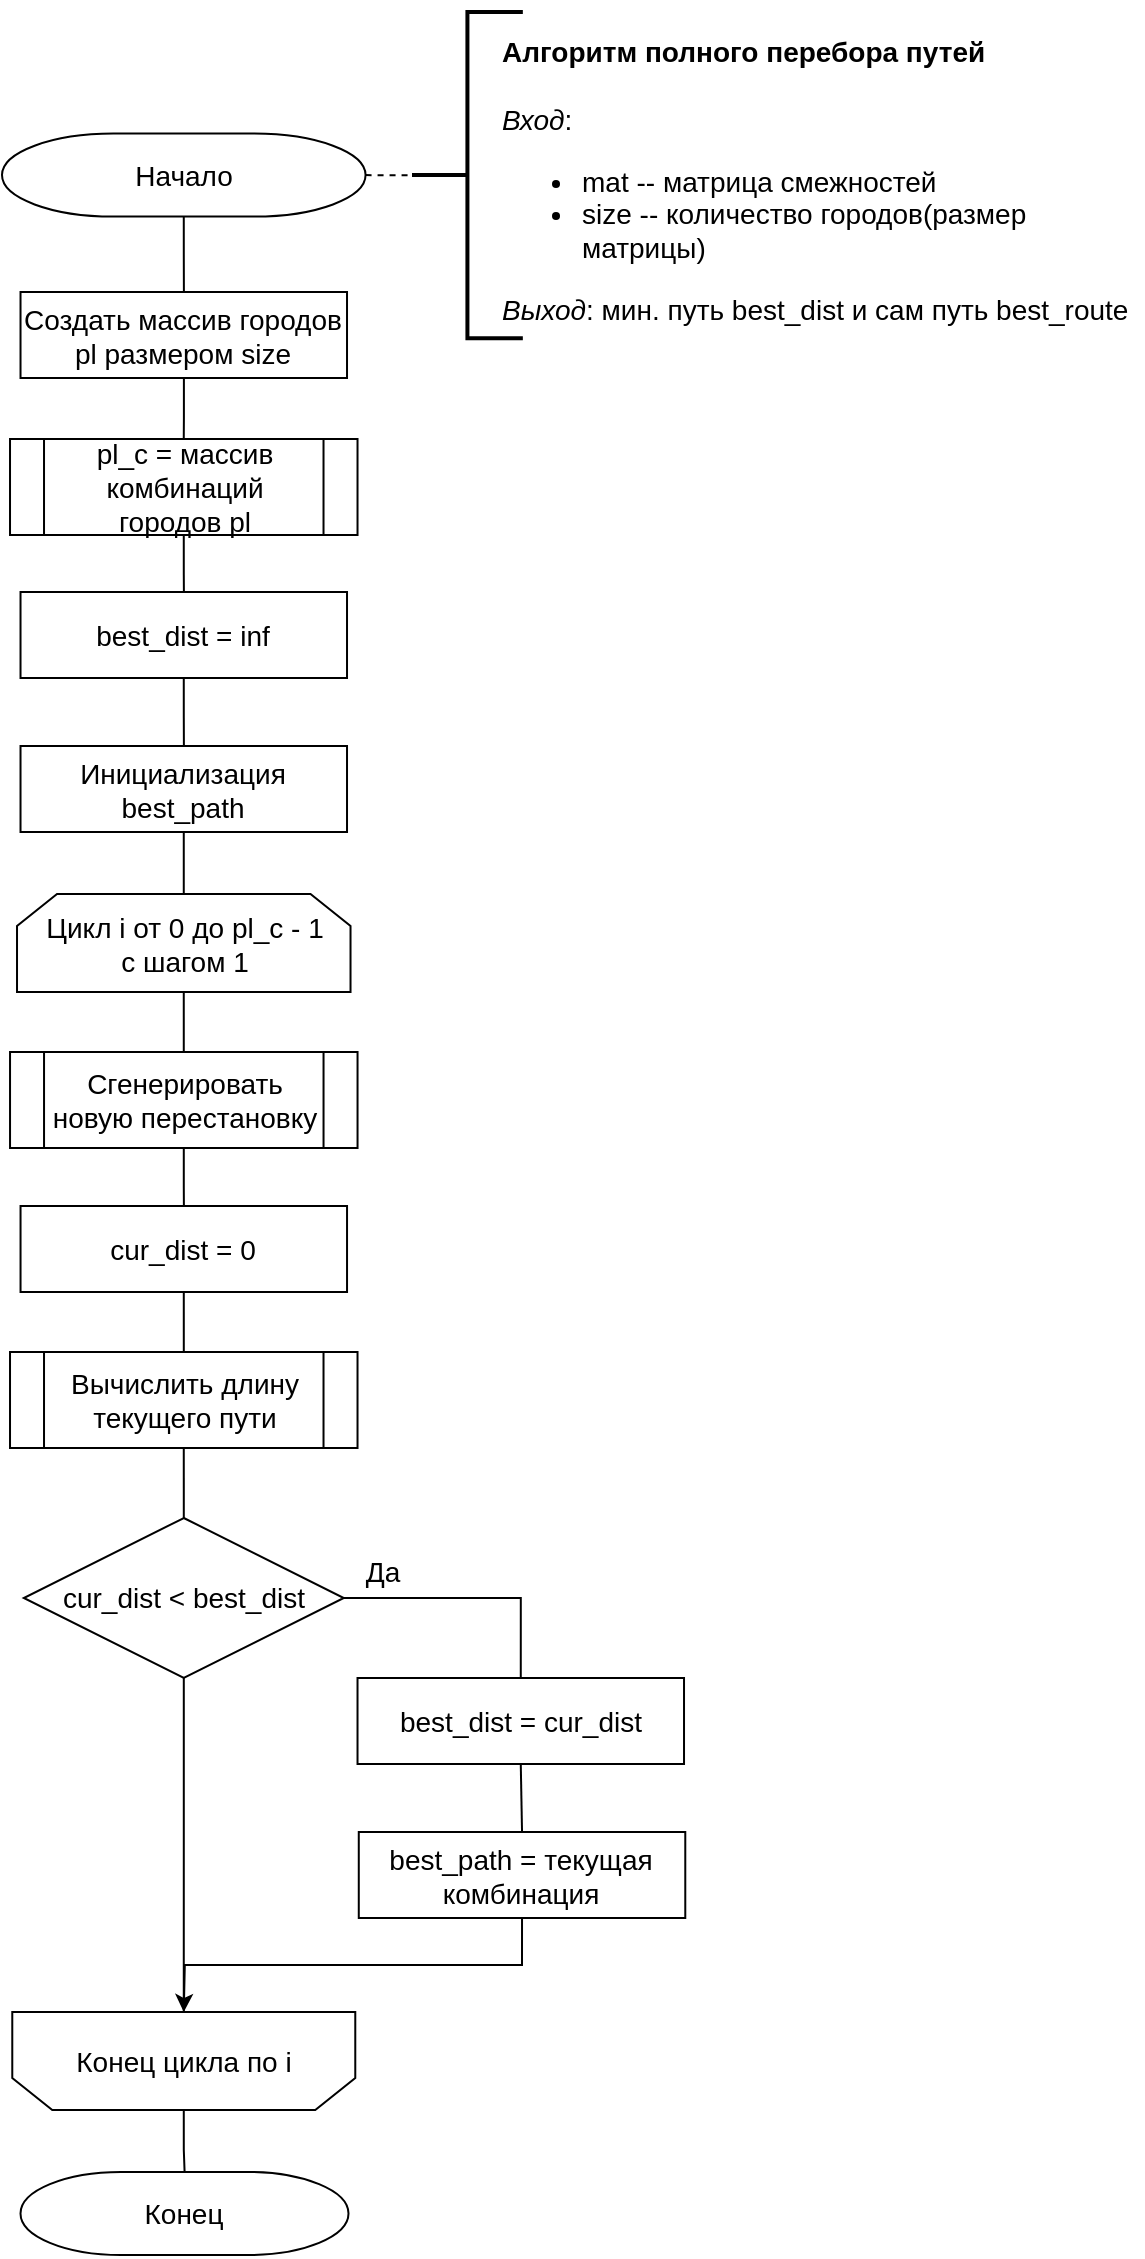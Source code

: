 <mxfile version="22.1.2" type="device" pages="4">
  <diagram id="CKlO2iW_a6QK7AqwcuZi" name="brute_force">
    <mxGraphModel dx="402" dy="717" grid="0" gridSize="10" guides="1" tooltips="1" connect="1" arrows="1" fold="1" page="1" pageScale="1" pageWidth="827" pageHeight="1169" math="0" shadow="0">
      <root>
        <mxCell id="0" />
        <mxCell id="1" parent="0" />
        <mxCell id="D9zblwK7n1quzNII7mm2-3" value="&lt;br style=&quot;font-size: 14px;&quot;&gt;&lt;b style=&quot;font-size: 14px;&quot;&gt;Алгоритм полного перебора путей&lt;br style=&quot;font-size: 14px;&quot;&gt;&amp;nbsp;&lt;/b&gt;&lt;br style=&quot;font-size: 14px;&quot;&gt;&lt;i style=&quot;font-size: 14px;&quot;&gt;Вход&lt;/i&gt;:&amp;nbsp;&lt;br&gt;&lt;ul&gt;&lt;li&gt;mat -- матрица смежностей&lt;/li&gt;&lt;li&gt;size -- количество городов(размер матрицы)&lt;/li&gt;&lt;/ul&gt;&lt;div&gt;&lt;i&gt;Выход&lt;/i&gt;: мин. путь best_dist и сам путь best_route&lt;/div&gt;" style="text;html=1;strokeColor=none;fillColor=none;align=left;verticalAlign=middle;whiteSpace=wrap;rounded=0;fontSize=14;" parent="1" vertex="1">
          <mxGeometry x="437.5" y="84.81" width="322.5" height="30" as="geometry" />
        </mxCell>
        <mxCell id="vsTFu7vHrP3hR49OtmXi-11" style="edgeStyle=orthogonalEdgeStyle;shape=connector;rounded=0;orthogonalLoop=1;jettySize=auto;html=1;entryX=0.5;entryY=0;entryDx=0;entryDy=0;labelBackgroundColor=default;strokeColor=default;align=center;verticalAlign=middle;fontFamily=Helvetica;fontSize=11;fontColor=default;endArrow=none;endFill=0;" edge="1" parent="1" source="D9zblwK7n1quzNII7mm2-16" target="vsTFu7vHrP3hR49OtmXi-1">
          <mxGeometry relative="1" as="geometry" />
        </mxCell>
        <mxCell id="D9zblwK7n1quzNII7mm2-16" value="Создать массив городов pl размером size" style="rounded=0;whiteSpace=wrap;html=1;absoluteArcSize=1;arcSize=14;strokeWidth=1;fontSize=14;" parent="1" vertex="1">
          <mxGeometry x="199.26" y="164" width="163.25" height="43" as="geometry" />
        </mxCell>
        <mxCell id="vsTFu7vHrP3hR49OtmXi-13" style="edgeStyle=orthogonalEdgeStyle;shape=connector;rounded=0;orthogonalLoop=1;jettySize=auto;html=1;exitX=0.5;exitY=1;exitDx=0;exitDy=0;labelBackgroundColor=default;strokeColor=default;align=center;verticalAlign=middle;fontFamily=Helvetica;fontSize=11;fontColor=default;endArrow=none;endFill=0;" edge="1" parent="1" source="D9zblwK7n1quzNII7mm2-17" target="vsTFu7vHrP3hR49OtmXi-2">
          <mxGeometry relative="1" as="geometry" />
        </mxCell>
        <mxCell id="D9zblwK7n1quzNII7mm2-17" value="best_dist = inf" style="rounded=0;whiteSpace=wrap;html=1;absoluteArcSize=1;arcSize=14;strokeWidth=1;fontSize=14;" parent="1" vertex="1">
          <mxGeometry x="199.26" y="314" width="163.25" height="43" as="geometry" />
        </mxCell>
        <mxCell id="D9zblwK7n1quzNII7mm2-2" value="" style="strokeWidth=2;html=1;shape=mxgraph.flowchart.annotation_2;align=left;labelPosition=right;pointerEvents=1;hachureGap=4;fontFamily=Architects Daughter;fontSource=https%3A%2F%2Ffonts.googleapis.com%2Fcss%3Ffamily%3DArchitects%2BDaughter;fontSize=14;" parent="1" vertex="1">
          <mxGeometry x="395" y="24" width="55.42" height="163.12" as="geometry" />
        </mxCell>
        <mxCell id="D9zblwK7n1quzNII7mm2-4" value="&lt;font style=&quot;font-size: 14px;&quot;&gt;Начало&lt;/font&gt;" style="strokeWidth=1;html=1;shape=mxgraph.flowchart.terminator;whiteSpace=wrap;fontSize=14;" parent="1" vertex="1">
          <mxGeometry x="190" y="84.81" width="181.783" height="41.5" as="geometry" />
        </mxCell>
        <mxCell id="D9zblwK7n1quzNII7mm2-15" style="edgeStyle=orthogonalEdgeStyle;rounded=0;orthogonalLoop=1;jettySize=auto;html=1;exitX=1;exitY=0.5;exitDx=0;exitDy=0;exitPerimeter=0;entryX=0.167;entryY=0.486;entryDx=0;entryDy=0;entryPerimeter=0;endArrow=none;endFill=0;dashed=1;" parent="1" source="D9zblwK7n1quzNII7mm2-4" target="D9zblwK7n1quzNII7mm2-2" edge="1">
          <mxGeometry relative="1" as="geometry" />
        </mxCell>
        <mxCell id="3IFtm3JWQHZ38GCQt0qW-45" style="edgeStyle=orthogonalEdgeStyle;shape=connector;rounded=0;orthogonalLoop=1;jettySize=auto;html=1;exitX=0.5;exitY=1;exitDx=0;exitDy=0;exitPerimeter=0;labelBackgroundColor=default;strokeColor=default;align=center;verticalAlign=middle;fontFamily=Helvetica;fontSize=11;fontColor=default;endArrow=none;endFill=0;" parent="1" source="D9zblwK7n1quzNII7mm2-4" target="D9zblwK7n1quzNII7mm2-16" edge="1">
          <mxGeometry relative="1" as="geometry" />
        </mxCell>
        <mxCell id="vsTFu7vHrP3hR49OtmXi-19" style="edgeStyle=orthogonalEdgeStyle;shape=connector;rounded=0;orthogonalLoop=1;jettySize=auto;html=1;exitX=0.5;exitY=1;exitDx=0;exitDy=0;entryX=0.5;entryY=0;entryDx=0;entryDy=0;labelBackgroundColor=default;strokeColor=default;align=center;verticalAlign=middle;fontFamily=Helvetica;fontSize=11;fontColor=default;endArrow=none;endFill=0;" edge="1" parent="1" source="3IFtm3JWQHZ38GCQt0qW-23" target="vsTFu7vHrP3hR49OtmXi-9">
          <mxGeometry relative="1" as="geometry" />
        </mxCell>
        <mxCell id="3IFtm3JWQHZ38GCQt0qW-23" value="best_dist = cur_dist" style="rounded=0;whiteSpace=wrap;html=1;absoluteArcSize=1;arcSize=14;strokeWidth=1;fontSize=14;" parent="1" vertex="1">
          <mxGeometry x="367.76" y="857" width="163.25" height="43" as="geometry" />
        </mxCell>
        <mxCell id="vsTFu7vHrP3hR49OtmXi-12" style="edgeStyle=orthogonalEdgeStyle;shape=connector;rounded=0;orthogonalLoop=1;jettySize=auto;html=1;exitX=0.5;exitY=1;exitDx=0;exitDy=0;labelBackgroundColor=default;strokeColor=default;align=center;verticalAlign=middle;fontFamily=Helvetica;fontSize=11;fontColor=default;endArrow=none;endFill=0;" edge="1" parent="1" source="vsTFu7vHrP3hR49OtmXi-1" target="D9zblwK7n1quzNII7mm2-17">
          <mxGeometry relative="1" as="geometry" />
        </mxCell>
        <mxCell id="vsTFu7vHrP3hR49OtmXi-1" value="pl_c = массив комбинаций &lt;br&gt;городов pl" style="shape=process;whiteSpace=wrap;html=1;backgroundOutline=1;fontSize=14;" vertex="1" parent="1">
          <mxGeometry x="194.01" y="237.5" width="173.75" height="48" as="geometry" />
        </mxCell>
        <mxCell id="vsTFu7vHrP3hR49OtmXi-14" style="edgeStyle=orthogonalEdgeStyle;shape=connector;rounded=0;orthogonalLoop=1;jettySize=auto;html=1;exitX=0.5;exitY=1;exitDx=0;exitDy=0;entryX=0.5;entryY=0;entryDx=0;entryDy=0;labelBackgroundColor=default;strokeColor=default;align=center;verticalAlign=middle;fontFamily=Helvetica;fontSize=11;fontColor=default;endArrow=none;endFill=0;" edge="1" parent="1" source="vsTFu7vHrP3hR49OtmXi-2" target="vsTFu7vHrP3hR49OtmXi-3">
          <mxGeometry relative="1" as="geometry" />
        </mxCell>
        <mxCell id="vsTFu7vHrP3hR49OtmXi-2" value="Инициализация best_path" style="rounded=0;whiteSpace=wrap;html=1;absoluteArcSize=1;arcSize=14;strokeWidth=1;fontSize=14;" vertex="1" parent="1">
          <mxGeometry x="199.26" y="391" width="163.25" height="43" as="geometry" />
        </mxCell>
        <mxCell id="vsTFu7vHrP3hR49OtmXi-15" style="edgeStyle=orthogonalEdgeStyle;shape=connector;rounded=0;orthogonalLoop=1;jettySize=auto;html=1;exitX=0.5;exitY=1;exitDx=0;exitDy=0;entryX=0.5;entryY=0;entryDx=0;entryDy=0;labelBackgroundColor=default;strokeColor=default;align=center;verticalAlign=middle;fontFamily=Helvetica;fontSize=11;fontColor=default;endArrow=none;endFill=0;" edge="1" parent="1" source="vsTFu7vHrP3hR49OtmXi-3" target="vsTFu7vHrP3hR49OtmXi-4">
          <mxGeometry relative="1" as="geometry" />
        </mxCell>
        <mxCell id="vsTFu7vHrP3hR49OtmXi-3" value="&lt;font style=&quot;font-size: 14px;&quot;&gt;Цикл i от 0 до pl_c - 1&lt;br&gt;c шагом 1&lt;br&gt;&lt;/font&gt;" style="shape=loopLimit;whiteSpace=wrap;html=1;" vertex="1" parent="1">
          <mxGeometry x="197.51" y="465" width="166.75" height="49" as="geometry" />
        </mxCell>
        <mxCell id="vsTFu7vHrP3hR49OtmXi-16" style="edgeStyle=orthogonalEdgeStyle;shape=connector;rounded=0;orthogonalLoop=1;jettySize=auto;html=1;exitX=0.5;exitY=1;exitDx=0;exitDy=0;labelBackgroundColor=default;strokeColor=default;align=center;verticalAlign=middle;fontFamily=Helvetica;fontSize=11;fontColor=default;endArrow=none;endFill=0;" edge="1" parent="1" source="vsTFu7vHrP3hR49OtmXi-4" target="vsTFu7vHrP3hR49OtmXi-5">
          <mxGeometry relative="1" as="geometry" />
        </mxCell>
        <mxCell id="vsTFu7vHrP3hR49OtmXi-4" value="Сгенерировать новую перестановку" style="shape=process;whiteSpace=wrap;html=1;backgroundOutline=1;fontSize=14;" vertex="1" parent="1">
          <mxGeometry x="194.02" y="544" width="173.75" height="48" as="geometry" />
        </mxCell>
        <mxCell id="vsTFu7vHrP3hR49OtmXi-17" style="edgeStyle=orthogonalEdgeStyle;shape=connector;rounded=0;orthogonalLoop=1;jettySize=auto;html=1;exitX=0.5;exitY=1;exitDx=0;exitDy=0;labelBackgroundColor=default;strokeColor=default;align=center;verticalAlign=middle;fontFamily=Helvetica;fontSize=11;fontColor=default;endArrow=none;endFill=0;" edge="1" parent="1" source="vsTFu7vHrP3hR49OtmXi-5" target="vsTFu7vHrP3hR49OtmXi-6">
          <mxGeometry relative="1" as="geometry" />
        </mxCell>
        <mxCell id="vsTFu7vHrP3hR49OtmXi-5" value="cur_dist = 0" style="rounded=0;whiteSpace=wrap;html=1;absoluteArcSize=1;arcSize=14;strokeWidth=1;fontSize=14;" vertex="1" parent="1">
          <mxGeometry x="199.27" y="621" width="163.25" height="43" as="geometry" />
        </mxCell>
        <mxCell id="vsTFu7vHrP3hR49OtmXi-18" style="edgeStyle=orthogonalEdgeStyle;shape=connector;rounded=0;orthogonalLoop=1;jettySize=auto;html=1;exitX=0.5;exitY=1;exitDx=0;exitDy=0;labelBackgroundColor=default;strokeColor=default;align=center;verticalAlign=middle;fontFamily=Helvetica;fontSize=11;fontColor=default;endArrow=none;endFill=0;" edge="1" parent="1" source="vsTFu7vHrP3hR49OtmXi-6" target="vsTFu7vHrP3hR49OtmXi-7">
          <mxGeometry relative="1" as="geometry" />
        </mxCell>
        <mxCell id="vsTFu7vHrP3hR49OtmXi-6" value="Вычислить длину текущего пути" style="shape=process;whiteSpace=wrap;html=1;backgroundOutline=1;fontSize=14;" vertex="1" parent="1">
          <mxGeometry x="194.01" y="694" width="173.75" height="48" as="geometry" />
        </mxCell>
        <mxCell id="vsTFu7vHrP3hR49OtmXi-10" style="edgeStyle=orthogonalEdgeStyle;rounded=0;orthogonalLoop=1;jettySize=auto;html=1;exitX=1;exitY=0.5;exitDx=0;exitDy=0;entryX=0.5;entryY=0;entryDx=0;entryDy=0;endArrow=none;endFill=0;" edge="1" parent="1" source="vsTFu7vHrP3hR49OtmXi-7" target="3IFtm3JWQHZ38GCQt0qW-23">
          <mxGeometry relative="1" as="geometry" />
        </mxCell>
        <mxCell id="vsTFu7vHrP3hR49OtmXi-28" value="&lt;font style=&quot;font-size: 14px;&quot;&gt;Да&lt;/font&gt;" style="edgeLabel;html=1;align=center;verticalAlign=middle;resizable=0;points=[];fontSize=11;fontFamily=Helvetica;fontColor=default;" vertex="1" connectable="0" parent="vsTFu7vHrP3hR49OtmXi-10">
          <mxGeometry x="-0.409" y="2" relative="1" as="geometry">
            <mxPoint x="-19" y="-11" as="offset" />
          </mxGeometry>
        </mxCell>
        <mxCell id="5iJ0Rv5zO7yfzVIiAZLN-2" style="edgeStyle=orthogonalEdgeStyle;shape=connector;rounded=0;orthogonalLoop=1;jettySize=auto;html=1;exitX=0.5;exitY=1;exitDx=0;exitDy=0;labelBackgroundColor=default;strokeColor=default;align=center;verticalAlign=middle;fontFamily=Helvetica;fontSize=11;fontColor=default;endArrow=none;endFill=0;" edge="1" parent="1" source="vsTFu7vHrP3hR49OtmXi-7">
          <mxGeometry relative="1" as="geometry">
            <mxPoint x="280.89" y="1024" as="targetPoint" />
          </mxGeometry>
        </mxCell>
        <mxCell id="vsTFu7vHrP3hR49OtmXi-7" value="&lt;span style=&quot;font-size: 14px;&quot;&gt;cur_dist &amp;lt; best_dist&lt;/span&gt;" style="rhombus;whiteSpace=wrap;html=1;fontFamily=Helvetica;fontSize=11;fontColor=default;" vertex="1" parent="1">
          <mxGeometry x="200.9" y="777" width="160" height="80" as="geometry" />
        </mxCell>
        <mxCell id="vsTFu7vHrP3hR49OtmXi-27" style="edgeStyle=orthogonalEdgeStyle;shape=connector;rounded=0;orthogonalLoop=1;jettySize=auto;html=1;exitX=0.5;exitY=1;exitDx=0;exitDy=0;labelBackgroundColor=default;strokeColor=default;align=center;verticalAlign=middle;fontFamily=Helvetica;fontSize=11;fontColor=default;endArrow=classic;endFill=1;entryX=0.5;entryY=0;entryDx=0;entryDy=0;" edge="1" parent="1" source="vsTFu7vHrP3hR49OtmXi-9">
          <mxGeometry relative="1" as="geometry">
            <mxPoint x="280.89" y="1024" as="targetPoint" />
          </mxGeometry>
        </mxCell>
        <mxCell id="vsTFu7vHrP3hR49OtmXi-9" value="best_path = текущая комбинация" style="rounded=0;whiteSpace=wrap;html=1;absoluteArcSize=1;arcSize=14;strokeWidth=1;fontSize=14;" vertex="1" parent="1">
          <mxGeometry x="368.39" y="934" width="163.25" height="43" as="geometry" />
        </mxCell>
        <mxCell id="vsTFu7vHrP3hR49OtmXi-24" style="edgeStyle=orthogonalEdgeStyle;shape=connector;rounded=0;orthogonalLoop=1;jettySize=auto;html=1;exitX=0.5;exitY=1;exitDx=0;exitDy=0;labelBackgroundColor=default;strokeColor=default;align=center;verticalAlign=middle;fontFamily=Helvetica;fontSize=11;fontColor=default;endArrow=none;endFill=0;" edge="1" parent="1" target="vsTFu7vHrP3hR49OtmXi-22">
          <mxGeometry relative="1" as="geometry">
            <mxPoint x="171.895" y="1053.0" as="sourcePoint" />
          </mxGeometry>
        </mxCell>
        <mxCell id="vsTFu7vHrP3hR49OtmXi-25" style="edgeStyle=orthogonalEdgeStyle;shape=connector;rounded=0;orthogonalLoop=1;jettySize=auto;html=1;exitX=0.5;exitY=1;exitDx=0;exitDy=0;entryX=0.5;entryY=0;entryDx=0;entryDy=0;entryPerimeter=0;labelBackgroundColor=default;strokeColor=default;align=center;verticalAlign=middle;fontFamily=Helvetica;fontSize=11;fontColor=default;endArrow=none;endFill=0;" edge="1" parent="1" target="vsTFu7vHrP3hR49OtmXi-23">
          <mxGeometry relative="1" as="geometry">
            <mxPoint x="172.01" y="1129.0" as="sourcePoint" />
          </mxGeometry>
        </mxCell>
        <mxCell id="5iJ0Rv5zO7yfzVIiAZLN-6" style="edgeStyle=orthogonalEdgeStyle;shape=connector;rounded=0;orthogonalLoop=1;jettySize=auto;html=1;exitX=0.5;exitY=1;exitDx=0;exitDy=0;labelBackgroundColor=default;strokeColor=default;align=center;verticalAlign=middle;fontFamily=Helvetica;fontSize=11;fontColor=default;endArrow=none;endFill=0;" edge="1" parent="1" source="vsTFu7vHrP3hR49OtmXi-30" target="vsTFu7vHrP3hR49OtmXi-31">
          <mxGeometry relative="1" as="geometry" />
        </mxCell>
        <mxCell id="vsTFu7vHrP3hR49OtmXi-30" value="&lt;font style=&quot;font-size: 14px;&quot;&gt;Конец цикла по i&lt;/font&gt;" style="shape=loopLimit;whiteSpace=wrap;html=1;flipV=1;" vertex="1" parent="1">
          <mxGeometry x="195.14" y="1024" width="171.5" height="49" as="geometry" />
        </mxCell>
        <mxCell id="vsTFu7vHrP3hR49OtmXi-31" value="&lt;span style=&quot;font-size: 14px;&quot;&gt;Конец&lt;/span&gt;" style="strokeWidth=1;html=1;shape=mxgraph.flowchart.terminator;whiteSpace=wrap;" vertex="1" parent="1">
          <mxGeometry x="199.25" y="1104" width="164" height="41.5" as="geometry" />
        </mxCell>
      </root>
    </mxGraphModel>
  </diagram>
  <diagram id="djakrW2d8jcmaKl3LBtS" name="ants">
    <mxGraphModel dx="1091" dy="1946" grid="0" gridSize="10" guides="1" tooltips="1" connect="1" arrows="1" fold="1" page="1" pageScale="1" pageWidth="827" pageHeight="1169" math="0" shadow="0">
      <root>
        <mxCell id="0" />
        <mxCell id="1" parent="0" />
        <mxCell id="agfmHb_2AH5bhhrDadG4-1" value="&lt;br style=&quot;font-size: 14px;&quot;&gt;&lt;b style=&quot;font-size: 14px;&quot;&gt;Муравьиный алгоритм&amp;nbsp;&lt;/b&gt;&lt;br style=&quot;font-size: 14px;&quot;&gt;&lt;i style=&quot;font-size: 14px;&quot;&gt;Вход&lt;/i&gt;:&amp;nbsp;&lt;br&gt;&lt;ul&gt;&lt;li&gt;mtx -- матрица смежности&lt;/li&gt;&lt;li&gt;size -- кол-во городов&lt;/li&gt;&lt;li&gt;a, b, rho -- коэф&amp;nbsp;&lt;/li&gt;&lt;li&gt;days -- кол-во дней&lt;/li&gt;&lt;li&gt;elite -- кол-во элитных муравьев&lt;/li&gt;&lt;/ul&gt;&lt;div&gt;&lt;i&gt;Выход&lt;/i&gt;: мин. длина пути best_dist и сам путь best_route&lt;/div&gt;" style="text;html=1;strokeColor=none;fillColor=none;align=left;verticalAlign=middle;whiteSpace=wrap;rounded=0;fontSize=14;" parent="1" vertex="1">
          <mxGeometry x="297.5" y="88.81" width="392.5" height="30" as="geometry" />
        </mxCell>
        <mxCell id="agfmHb_2AH5bhhrDadG4-2" value="" style="strokeWidth=2;html=1;shape=mxgraph.flowchart.annotation_2;align=left;labelPosition=right;pointerEvents=1;hachureGap=4;fontFamily=Architects Daughter;fontSource=https%3A%2F%2Ffonts.googleapis.com%2Fcss%3Ffamily%3DArchitects%2BDaughter;fontSize=14;" parent="1" vertex="1">
          <mxGeometry x="255" y="8.56" width="55.42" height="202" as="geometry" />
        </mxCell>
        <mxCell id="q0UfUguai8hS-Y-N6YEs-6" style="edgeStyle=orthogonalEdgeStyle;shape=connector;rounded=0;orthogonalLoop=1;jettySize=auto;html=1;exitX=0.5;exitY=1;exitDx=0;exitDy=0;exitPerimeter=0;labelBackgroundColor=default;strokeColor=default;align=center;verticalAlign=middle;fontFamily=Helvetica;fontSize=11;fontColor=default;endArrow=none;endFill=0;" edge="1" parent="1" source="agfmHb_2AH5bhhrDadG4-3" target="tZe2riwFPhu2emeG7ERr-1">
          <mxGeometry relative="1" as="geometry" />
        </mxCell>
        <mxCell id="agfmHb_2AH5bhhrDadG4-3" value="&lt;font style=&quot;font-size: 14px;&quot;&gt;Начало&lt;/font&gt;" style="strokeWidth=1;html=1;shape=mxgraph.flowchart.terminator;whiteSpace=wrap;fontSize=14;" parent="1" vertex="1">
          <mxGeometry x="50" y="88.81" width="181.783" height="41.5" as="geometry" />
        </mxCell>
        <mxCell id="agfmHb_2AH5bhhrDadG4-4" style="edgeStyle=orthogonalEdgeStyle;shape=connector;rounded=0;orthogonalLoop=1;jettySize=auto;html=1;exitX=1;exitY=0.5;exitDx=0;exitDy=0;exitPerimeter=0;entryX=0;entryY=0.5;entryDx=0;entryDy=0;entryPerimeter=0;labelBackgroundColor=default;strokeColor=default;align=center;verticalAlign=middle;fontFamily=Helvetica;fontSize=11;fontColor=default;endArrow=none;endFill=0;dashed=1;" parent="1" source="agfmHb_2AH5bhhrDadG4-3" target="agfmHb_2AH5bhhrDadG4-2" edge="1">
          <mxGeometry relative="1" as="geometry" />
        </mxCell>
        <mxCell id="q0UfUguai8hS-Y-N6YEs-7" style="edgeStyle=orthogonalEdgeStyle;shape=connector;rounded=0;orthogonalLoop=1;jettySize=auto;html=1;exitX=0.5;exitY=1;exitDx=0;exitDy=0;labelBackgroundColor=default;strokeColor=default;align=center;verticalAlign=middle;fontFamily=Helvetica;fontSize=11;fontColor=default;endArrow=none;endFill=0;" edge="1" parent="1" source="tZe2riwFPhu2emeG7ERr-1" target="tZe2riwFPhu2emeG7ERr-2">
          <mxGeometry relative="1" as="geometry" />
        </mxCell>
        <mxCell id="tZe2riwFPhu2emeG7ERr-1" value="Вычислить q" style="shape=process;whiteSpace=wrap;html=1;backgroundOutline=1;fontSize=14;" vertex="1" parent="1">
          <mxGeometry x="54.02" y="162.56" width="173.75" height="48" as="geometry" />
        </mxCell>
        <mxCell id="q0UfUguai8hS-Y-N6YEs-8" style="edgeStyle=orthogonalEdgeStyle;shape=connector;rounded=0;orthogonalLoop=1;jettySize=auto;html=1;exitX=0.5;exitY=1;exitDx=0;exitDy=0;labelBackgroundColor=default;strokeColor=default;align=center;verticalAlign=middle;fontFamily=Helvetica;fontSize=11;fontColor=default;endArrow=none;endFill=0;" edge="1" parent="1" source="tZe2riwFPhu2emeG7ERr-2" target="tZe2riwFPhu2emeG7ERr-4">
          <mxGeometry relative="1" as="geometry" />
        </mxCell>
        <mxCell id="tZe2riwFPhu2emeG7ERr-2" value="best_dist = inf" style="rounded=0;whiteSpace=wrap;html=1;absoluteArcSize=1;arcSize=14;strokeWidth=1;fontSize=14;" vertex="1" parent="1">
          <mxGeometry x="54.64" y="240" width="172.5" height="43" as="geometry" />
        </mxCell>
        <mxCell id="q0UfUguai8hS-Y-N6YEs-9" style="edgeStyle=orthogonalEdgeStyle;shape=connector;rounded=0;orthogonalLoop=1;jettySize=auto;html=1;exitX=0.5;exitY=1;exitDx=0;exitDy=0;entryX=0.5;entryY=0;entryDx=0;entryDy=0;labelBackgroundColor=default;strokeColor=default;align=center;verticalAlign=middle;fontFamily=Helvetica;fontSize=11;fontColor=default;endArrow=none;endFill=0;" edge="1" parent="1" source="tZe2riwFPhu2emeG7ERr-4" target="tZe2riwFPhu2emeG7ERr-5">
          <mxGeometry relative="1" as="geometry" />
        </mxCell>
        <mxCell id="tZe2riwFPhu2emeG7ERr-4" value="Инициализировать best_path" style="rounded=0;whiteSpace=wrap;html=1;absoluteArcSize=1;arcSize=14;strokeWidth=1;fontSize=14;" vertex="1" parent="1">
          <mxGeometry x="54.02" y="310" width="172.5" height="43" as="geometry" />
        </mxCell>
        <mxCell id="q0UfUguai8hS-Y-N6YEs-10" style="edgeStyle=orthogonalEdgeStyle;shape=connector;rounded=0;orthogonalLoop=1;jettySize=auto;html=1;exitX=0.5;exitY=1;exitDx=0;exitDy=0;entryX=0.5;entryY=0;entryDx=0;entryDy=0;labelBackgroundColor=default;strokeColor=default;align=center;verticalAlign=middle;fontFamily=Helvetica;fontSize=11;fontColor=default;endArrow=none;endFill=0;" edge="1" parent="1" source="tZe2riwFPhu2emeG7ERr-5" target="q0UfUguai8hS-Y-N6YEs-2">
          <mxGeometry relative="1" as="geometry" />
        </mxCell>
        <mxCell id="tZe2riwFPhu2emeG7ERr-5" value="Получить матрицу ферромонов (tao)" style="shape=process;whiteSpace=wrap;html=1;backgroundOutline=1;fontSize=14;" vertex="1" parent="1">
          <mxGeometry x="54.02" y="380" width="173.75" height="48" as="geometry" />
        </mxCell>
        <mxCell id="q0UfUguai8hS-Y-N6YEs-13" style="edgeStyle=orthogonalEdgeStyle;shape=connector;rounded=0;orthogonalLoop=1;jettySize=auto;html=1;exitX=0.5;exitY=1;exitDx=0;exitDy=0;entryX=0.5;entryY=0;entryDx=0;entryDy=0;labelBackgroundColor=default;strokeColor=default;align=center;verticalAlign=middle;fontFamily=Helvetica;fontSize=11;fontColor=default;endArrow=none;endFill=0;" edge="1" parent="1" source="q0UfUguai8hS-Y-N6YEs-1" target="q0UfUguai8hS-Y-N6YEs-4">
          <mxGeometry relative="1" as="geometry" />
        </mxCell>
        <mxCell id="q0UfUguai8hS-Y-N6YEs-1" value="&lt;font style=&quot;font-size: 14px;&quot;&gt;Цикл day от 0 &lt;br&gt;до days с шагом 1&lt;br&gt;&lt;/font&gt;" style="shape=loopLimit;whiteSpace=wrap;html=1;" vertex="1" parent="1">
          <mxGeometry x="57.52" y="610" width="166.75" height="49" as="geometry" />
        </mxCell>
        <mxCell id="q0UfUguai8hS-Y-N6YEs-11" style="edgeStyle=orthogonalEdgeStyle;shape=connector;rounded=0;orthogonalLoop=1;jettySize=auto;html=1;exitX=0.5;exitY=1;exitDx=0;exitDy=0;labelBackgroundColor=default;strokeColor=default;align=center;verticalAlign=middle;fontFamily=Helvetica;fontSize=11;fontColor=default;endArrow=none;endFill=0;" edge="1" parent="1" source="q0UfUguai8hS-Y-N6YEs-2" target="q0UfUguai8hS-Y-N6YEs-3">
          <mxGeometry relative="1" as="geometry" />
        </mxCell>
        <mxCell id="q0UfUguai8hS-Y-N6YEs-2" value="Получить матрицу видимости (rev_L)" style="shape=process;whiteSpace=wrap;html=1;backgroundOutline=1;fontSize=14;" vertex="1" parent="1">
          <mxGeometry x="54.02" y="460" width="173.75" height="48" as="geometry" />
        </mxCell>
        <mxCell id="q0UfUguai8hS-Y-N6YEs-12" style="edgeStyle=orthogonalEdgeStyle;shape=connector;rounded=0;orthogonalLoop=1;jettySize=auto;html=1;entryX=0.5;entryY=0;entryDx=0;entryDy=0;labelBackgroundColor=default;strokeColor=default;align=center;verticalAlign=middle;fontFamily=Helvetica;fontSize=11;fontColor=default;endArrow=none;endFill=0;" edge="1" parent="1" source="q0UfUguai8hS-Y-N6YEs-3" target="q0UfUguai8hS-Y-N6YEs-1">
          <mxGeometry relative="1" as="geometry" />
        </mxCell>
        <mxCell id="q0UfUguai8hS-Y-N6YEs-3" value="ants = places" style="rounded=0;whiteSpace=wrap;html=1;absoluteArcSize=1;arcSize=14;strokeWidth=1;fontSize=14;" vertex="1" parent="1">
          <mxGeometry x="55.27" y="542" width="172.5" height="43" as="geometry" />
        </mxCell>
        <mxCell id="q0UfUguai8hS-Y-N6YEs-14" style="edgeStyle=orthogonalEdgeStyle;shape=connector;rounded=0;orthogonalLoop=1;jettySize=auto;html=1;exitX=0.5;exitY=1;exitDx=0;exitDy=0;entryX=0.5;entryY=0;entryDx=0;entryDy=0;labelBackgroundColor=default;strokeColor=default;align=center;verticalAlign=middle;fontFamily=Helvetica;fontSize=11;fontColor=default;endArrow=none;endFill=0;" edge="1" parent="1" source="q0UfUguai8hS-Y-N6YEs-4" target="q0UfUguai8hS-Y-N6YEs-5">
          <mxGeometry relative="1" as="geometry" />
        </mxCell>
        <mxCell id="q0UfUguai8hS-Y-N6YEs-4" value="Инициализация route" style="rounded=0;whiteSpace=wrap;html=1;absoluteArcSize=1;arcSize=14;strokeWidth=1;fontSize=14;" vertex="1" parent="1">
          <mxGeometry x="55.27" y="690" width="172.5" height="43" as="geometry" />
        </mxCell>
        <mxCell id="q0UfUguai8hS-Y-N6YEs-18" style="edgeStyle=orthogonalEdgeStyle;shape=connector;rounded=0;orthogonalLoop=1;jettySize=auto;html=1;exitX=0.5;exitY=1;exitDx=0;exitDy=0;labelBackgroundColor=default;strokeColor=default;align=center;verticalAlign=middle;fontFamily=Helvetica;fontSize=11;fontColor=default;endArrow=none;endFill=0;" edge="1" parent="1" source="q0UfUguai8hS-Y-N6YEs-5" target="q0UfUguai8hS-Y-N6YEs-15">
          <mxGeometry relative="1" as="geometry" />
        </mxCell>
        <mxCell id="q0UfUguai8hS-Y-N6YEs-5" value="Инициализировать массив посещенных городов" style="shape=process;whiteSpace=wrap;html=1;backgroundOutline=1;fontSize=14;" vertex="1" parent="1">
          <mxGeometry x="54.02" y="760" width="173.75" height="48" as="geometry" />
        </mxCell>
        <mxCell id="q0UfUguai8hS-Y-N6YEs-19" style="edgeStyle=orthogonalEdgeStyle;shape=connector;rounded=0;orthogonalLoop=1;jettySize=auto;html=1;exitX=0.5;exitY=1;exitDx=0;exitDy=0;entryX=0.5;entryY=0;entryDx=0;entryDy=0;labelBackgroundColor=default;strokeColor=default;align=center;verticalAlign=middle;fontFamily=Helvetica;fontSize=11;fontColor=default;endArrow=none;endFill=0;" edge="1" parent="1" source="q0UfUguai8hS-Y-N6YEs-15" target="q0UfUguai8hS-Y-N6YEs-16">
          <mxGeometry relative="1" as="geometry" />
        </mxCell>
        <mxCell id="q0UfUguai8hS-Y-N6YEs-15" value="&lt;font style=&quot;font-size: 14px;&quot;&gt;Цикл ant от 0 &lt;br&gt;до ants с шагом 1&lt;br&gt;&lt;/font&gt;" style="shape=loopLimit;whiteSpace=wrap;html=1;" vertex="1" parent="1">
          <mxGeometry x="57.52" y="840" width="166.75" height="49" as="geometry" />
        </mxCell>
        <mxCell id="q0UfUguai8hS-Y-N6YEs-20" style="edgeStyle=orthogonalEdgeStyle;shape=connector;rounded=0;orthogonalLoop=1;jettySize=auto;html=1;exitX=0.5;exitY=1;exitDx=0;exitDy=0;labelBackgroundColor=default;strokeColor=default;align=center;verticalAlign=middle;fontFamily=Helvetica;fontSize=11;fontColor=default;endArrow=none;endFill=0;" edge="1" parent="1" source="q0UfUguai8hS-Y-N6YEs-16" target="q0UfUguai8hS-Y-N6YEs-17">
          <mxGeometry relative="1" as="geometry" />
        </mxCell>
        <mxCell id="q0UfUguai8hS-Y-N6YEs-16" value="&lt;font style=&quot;font-size: 14px;&quot;&gt;Цикл пока массив посещ. городов не заполнен&lt;br&gt;&lt;/font&gt;" style="shape=loopLimit;whiteSpace=wrap;html=1;" vertex="1" parent="1">
          <mxGeometry x="58.15" y="920" width="166.75" height="49" as="geometry" />
        </mxCell>
        <mxCell id="cCBPi0xw7sl1BmX6frHI-2" style="edgeStyle=orthogonalEdgeStyle;shape=connector;rounded=0;orthogonalLoop=1;jettySize=auto;html=1;exitX=0.5;exitY=1;exitDx=0;exitDy=0;labelBackgroundColor=default;strokeColor=default;align=center;verticalAlign=middle;fontFamily=Helvetica;fontSize=11;fontColor=default;endArrow=none;endFill=0;" edge="1" parent="1" source="q0UfUguai8hS-Y-N6YEs-17" target="cCBPi0xw7sl1BmX6frHI-1">
          <mxGeometry relative="1" as="geometry" />
        </mxCell>
        <mxCell id="q0UfUguai8hS-Y-N6YEs-17" value="Массив вероятн. перехода из тек. города в непосещ." style="shape=process;whiteSpace=wrap;html=1;backgroundOutline=1;fontSize=14;" vertex="1" parent="1">
          <mxGeometry x="54.02" y="1000" width="173.75" height="48" as="geometry" />
        </mxCell>
        <mxCell id="cCBPi0xw7sl1BmX6frHI-1" value="&lt;font style=&quot;font-size: 14px;&quot;&gt;А&lt;/font&gt;" style="ellipse;whiteSpace=wrap;html=1;aspect=fixed;fontFamily=Helvetica;fontSize=11;fontColor=default;" vertex="1" parent="1">
          <mxGeometry x="120.27" y="1080" width="40" height="40" as="geometry" />
        </mxCell>
        <mxCell id="cCBPi0xw7sl1BmX6frHI-8" style="edgeStyle=orthogonalEdgeStyle;shape=connector;rounded=0;orthogonalLoop=1;jettySize=auto;html=1;exitX=0.5;exitY=1;exitDx=0;exitDy=0;entryX=0.5;entryY=0;entryDx=0;entryDy=0;labelBackgroundColor=default;strokeColor=default;align=center;verticalAlign=middle;fontFamily=Helvetica;fontSize=11;fontColor=default;endArrow=none;endFill=0;" edge="1" parent="1" source="cCBPi0xw7sl1BmX6frHI-3" target="cCBPi0xw7sl1BmX6frHI-4">
          <mxGeometry relative="1" as="geometry" />
        </mxCell>
        <mxCell id="cCBPi0xw7sl1BmX6frHI-3" value="&lt;font style=&quot;font-size: 14px;&quot;&gt;А&lt;/font&gt;" style="ellipse;whiteSpace=wrap;html=1;aspect=fixed;fontFamily=Helvetica;fontSize=11;fontColor=default;" vertex="1" parent="1">
          <mxGeometry x="340" y="240" width="40" height="40" as="geometry" />
        </mxCell>
        <mxCell id="cCBPi0xw7sl1BmX6frHI-9" style="edgeStyle=orthogonalEdgeStyle;shape=connector;rounded=0;orthogonalLoop=1;jettySize=auto;html=1;exitX=0.5;exitY=1;exitDx=0;exitDy=0;entryX=0.5;entryY=0;entryDx=0;entryDy=0;labelBackgroundColor=default;strokeColor=default;align=center;verticalAlign=middle;fontFamily=Helvetica;fontSize=11;fontColor=default;endArrow=none;endFill=0;" edge="1" parent="1" source="cCBPi0xw7sl1BmX6frHI-4" target="cCBPi0xw7sl1BmX6frHI-6">
          <mxGeometry relative="1" as="geometry" />
        </mxCell>
        <mxCell id="cCBPi0xw7sl1BmX6frHI-4" value="chosen_place = choose_next_place(P)" style="shape=process;whiteSpace=wrap;html=1;backgroundOutline=1;fontSize=14;" vertex="1" parent="1">
          <mxGeometry x="266.57" y="310" width="186.87" height="48" as="geometry" />
        </mxCell>
        <mxCell id="cCBPi0xw7sl1BmX6frHI-10" style="edgeStyle=orthogonalEdgeStyle;shape=connector;rounded=0;orthogonalLoop=1;jettySize=auto;html=1;exitX=0.5;exitY=1;exitDx=0;exitDy=0;entryX=0.5;entryY=0;entryDx=0;entryDy=0;labelBackgroundColor=default;strokeColor=default;align=center;verticalAlign=middle;fontFamily=Helvetica;fontSize=11;fontColor=default;endArrow=none;endFill=0;" edge="1" parent="1" source="cCBPi0xw7sl1BmX6frHI-6" target="cCBPi0xw7sl1BmX6frHI-7">
          <mxGeometry relative="1" as="geometry" />
        </mxCell>
        <mxCell id="cCBPi0xw7sl1BmX6frHI-6" value="Добавить выбранный город в массив посещ. городов" style="rounded=0;whiteSpace=wrap;html=1;absoluteArcSize=1;arcSize=14;strokeWidth=1;fontSize=14;" vertex="1" parent="1">
          <mxGeometry x="266.57" y="385" width="183.43" height="43" as="geometry" />
        </mxCell>
        <mxCell id="cCBPi0xw7sl1BmX6frHI-12" style="edgeStyle=orthogonalEdgeStyle;shape=connector;rounded=0;orthogonalLoop=1;jettySize=auto;html=1;exitX=0.5;exitY=1;exitDx=0;exitDy=0;labelBackgroundColor=default;strokeColor=default;align=center;verticalAlign=middle;fontFamily=Helvetica;fontSize=11;fontColor=default;endArrow=none;endFill=0;" edge="1" parent="1" source="cCBPi0xw7sl1BmX6frHI-7" target="cCBPi0xw7sl1BmX6frHI-11">
          <mxGeometry relative="1" as="geometry" />
        </mxCell>
        <mxCell id="cCBPi0xw7sl1BmX6frHI-7" value="&lt;font style=&quot;font-size: 14px;&quot;&gt;Конец пока&lt;/font&gt;" style="shape=loopLimit;whiteSpace=wrap;html=1;flipV=1;" vertex="1" parent="1">
          <mxGeometry x="274.25" y="459" width="171.5" height="49" as="geometry" />
        </mxCell>
        <mxCell id="cCBPi0xw7sl1BmX6frHI-14" style="edgeStyle=orthogonalEdgeStyle;shape=connector;rounded=0;orthogonalLoop=1;jettySize=auto;html=1;exitX=0.5;exitY=1;exitDx=0;exitDy=0;entryX=0.5;entryY=0;entryDx=0;entryDy=0;labelBackgroundColor=default;strokeColor=default;align=center;verticalAlign=middle;fontFamily=Helvetica;fontSize=11;fontColor=default;endArrow=none;endFill=0;" edge="1" parent="1" source="cCBPi0xw7sl1BmX6frHI-11" target="cCBPi0xw7sl1BmX6frHI-13">
          <mxGeometry relative="1" as="geometry" />
        </mxCell>
        <mxCell id="cCBPi0xw7sl1BmX6frHI-11" value="Добавить первй город из массива посещ. в маршрут" style="rounded=0;whiteSpace=wrap;html=1;absoluteArcSize=1;arcSize=14;strokeWidth=1;fontSize=14;" vertex="1" parent="1">
          <mxGeometry x="268.29" y="541" width="183.43" height="43" as="geometry" />
        </mxCell>
        <mxCell id="jWjkQ7M51kcfq70BqINf-2" style="edgeStyle=orthogonalEdgeStyle;shape=connector;rounded=0;orthogonalLoop=1;jettySize=auto;html=1;exitX=0.5;exitY=1;exitDx=0;exitDy=0;labelBackgroundColor=default;strokeColor=default;align=center;verticalAlign=middle;fontFamily=Helvetica;fontSize=11;fontColor=default;endArrow=none;endFill=0;" edge="1" parent="1" source="cCBPi0xw7sl1BmX6frHI-13" target="jWjkQ7M51kcfq70BqINf-1">
          <mxGeometry relative="1" as="geometry" />
        </mxCell>
        <mxCell id="cCBPi0xw7sl1BmX6frHI-13" value="cur_l = calc_l(mat, visited[ant])" style="shape=process;whiteSpace=wrap;html=1;backgroundOutline=1;fontSize=14;" vertex="1" parent="1">
          <mxGeometry x="266.56" y="620" width="186.87" height="48" as="geometry" />
        </mxCell>
        <mxCell id="5evVqL6Xkfok-evD1PId-3" style="edgeStyle=orthogonalEdgeStyle;shape=connector;rounded=0;orthogonalLoop=1;jettySize=auto;html=1;exitX=1;exitY=0.5;exitDx=0;exitDy=0;entryX=0.5;entryY=0;entryDx=0;entryDy=0;labelBackgroundColor=default;strokeColor=default;align=center;verticalAlign=middle;fontFamily=Helvetica;fontSize=11;fontColor=default;endArrow=none;endFill=0;" edge="1" parent="1" source="jWjkQ7M51kcfq70BqINf-1" target="5evVqL6Xkfok-evD1PId-1">
          <mxGeometry relative="1" as="geometry" />
        </mxCell>
        <mxCell id="5evVqL6Xkfok-evD1PId-4" value="&lt;font style=&quot;font-size: 14px;&quot;&gt;Да&lt;/font&gt;" style="edgeLabel;html=1;align=center;verticalAlign=middle;resizable=0;points=[];fontSize=11;fontFamily=Helvetica;fontColor=default;" vertex="1" connectable="0" parent="5evVqL6Xkfok-evD1PId-3">
          <mxGeometry x="-0.199" y="-2" relative="1" as="geometry">
            <mxPoint x="-15" y="-12" as="offset" />
          </mxGeometry>
        </mxCell>
        <mxCell id="5evVqL6Xkfok-evD1PId-8" style="edgeStyle=orthogonalEdgeStyle;shape=connector;rounded=0;orthogonalLoop=1;jettySize=auto;html=1;exitX=0.5;exitY=1;exitDx=0;exitDy=0;labelBackgroundColor=default;strokeColor=default;align=center;verticalAlign=middle;fontFamily=Helvetica;fontSize=11;fontColor=default;endArrow=classic;endFill=1;entryX=0.5;entryY=0;entryDx=0;entryDy=0;" edge="1" parent="1" source="jWjkQ7M51kcfq70BqINf-1" target="5evVqL6Xkfok-evD1PId-6">
          <mxGeometry relative="1" as="geometry">
            <mxPoint x="370" y="940" as="targetPoint" />
          </mxGeometry>
        </mxCell>
        <mxCell id="jWjkQ7M51kcfq70BqINf-1" value="&lt;span style=&quot;font-size: 14px;&quot;&gt;cur_dist &amp;lt; best_dist&lt;/span&gt;" style="rhombus;whiteSpace=wrap;html=1;fontFamily=Helvetica;fontSize=11;fontColor=default;" vertex="1" parent="1">
          <mxGeometry x="280.0" y="700" width="160" height="80" as="geometry" />
        </mxCell>
        <mxCell id="5evVqL6Xkfok-evD1PId-5" style="edgeStyle=orthogonalEdgeStyle;shape=connector;rounded=0;orthogonalLoop=1;jettySize=auto;html=1;exitX=0.5;exitY=1;exitDx=0;exitDy=0;labelBackgroundColor=default;strokeColor=default;align=center;verticalAlign=middle;fontFamily=Helvetica;fontSize=11;fontColor=default;endArrow=none;endFill=0;" edge="1" parent="1" source="5evVqL6Xkfok-evD1PId-1" target="5evVqL6Xkfok-evD1PId-2">
          <mxGeometry relative="1" as="geometry" />
        </mxCell>
        <mxCell id="5evVqL6Xkfok-evD1PId-1" value="best_dist = cur_dist" style="rounded=0;whiteSpace=wrap;html=1;absoluteArcSize=1;arcSize=14;strokeWidth=1;fontSize=14;" vertex="1" parent="1">
          <mxGeometry x="390.0" y="780" width="163.25" height="43" as="geometry" />
        </mxCell>
        <mxCell id="5evVqL6Xkfok-evD1PId-7" style="edgeStyle=orthogonalEdgeStyle;shape=connector;rounded=0;orthogonalLoop=1;jettySize=auto;html=1;exitX=0.5;exitY=1;exitDx=0;exitDy=0;labelBackgroundColor=default;strokeColor=default;align=center;verticalAlign=middle;fontFamily=Helvetica;fontSize=11;fontColor=default;endArrow=none;endFill=0;" edge="1" parent="1" source="5evVqL6Xkfok-evD1PId-2" target="5evVqL6Xkfok-evD1PId-6">
          <mxGeometry relative="1" as="geometry" />
        </mxCell>
        <mxCell id="5evVqL6Xkfok-evD1PId-2" value="best_path = текущая комбинация" style="rounded=0;whiteSpace=wrap;html=1;absoluteArcSize=1;arcSize=14;strokeWidth=1;fontSize=14;" vertex="1" parent="1">
          <mxGeometry x="390.0" y="857" width="163.25" height="43" as="geometry" />
        </mxCell>
        <mxCell id="5evVqL6Xkfok-evD1PId-10" style="edgeStyle=orthogonalEdgeStyle;shape=connector;rounded=0;orthogonalLoop=1;jettySize=auto;html=1;exitX=0.5;exitY=1;exitDx=0;exitDy=0;entryX=0.5;entryY=0;entryDx=0;entryDy=0;labelBackgroundColor=default;strokeColor=default;align=center;verticalAlign=middle;fontFamily=Helvetica;fontSize=11;fontColor=default;endArrow=none;endFill=0;" edge="1" parent="1" source="5evVqL6Xkfok-evD1PId-6" target="5evVqL6Xkfok-evD1PId-9">
          <mxGeometry relative="1" as="geometry" />
        </mxCell>
        <mxCell id="5evVqL6Xkfok-evD1PId-6" value="&lt;font style=&quot;font-size: 14px;&quot;&gt;Конец цикла по ant&lt;/font&gt;" style="shape=loopLimit;whiteSpace=wrap;html=1;flipV=1;" vertex="1" parent="1">
          <mxGeometry x="274.26" y="940" width="171.5" height="49" as="geometry" />
        </mxCell>
        <mxCell id="5evVqL6Xkfok-evD1PId-9" value="&lt;span style=&quot;font-size: 14px;&quot;&gt;Б&lt;/span&gt;" style="ellipse;whiteSpace=wrap;html=1;aspect=fixed;fontFamily=Helvetica;fontSize=11;fontColor=default;" vertex="1" parent="1">
          <mxGeometry x="340.01" y="1020" width="40" height="40" as="geometry" />
        </mxCell>
        <mxCell id="5evVqL6Xkfok-evD1PId-17" style="edgeStyle=orthogonalEdgeStyle;shape=connector;rounded=0;orthogonalLoop=1;jettySize=auto;html=1;exitX=0.5;exitY=1;exitDx=0;exitDy=0;entryX=0.5;entryY=0;entryDx=0;entryDy=0;labelBackgroundColor=default;strokeColor=default;align=center;verticalAlign=middle;fontFamily=Helvetica;fontSize=11;fontColor=default;endArrow=none;endFill=0;" edge="1" parent="1" source="5evVqL6Xkfok-evD1PId-11" target="5evVqL6Xkfok-evD1PId-12">
          <mxGeometry relative="1" as="geometry" />
        </mxCell>
        <mxCell id="5evVqL6Xkfok-evD1PId-11" value="&lt;span style=&quot;font-size: 14px;&quot;&gt;Б&lt;/span&gt;" style="ellipse;whiteSpace=wrap;html=1;aspect=fixed;fontFamily=Helvetica;fontSize=11;fontColor=default;" vertex="1" parent="1">
          <mxGeometry x="630.0" y="240" width="40" height="40" as="geometry" />
        </mxCell>
        <mxCell id="5evVqL6Xkfok-evD1PId-18" style="edgeStyle=orthogonalEdgeStyle;shape=connector;rounded=0;orthogonalLoop=1;jettySize=auto;html=1;exitX=0.5;exitY=1;exitDx=0;exitDy=0;labelBackgroundColor=default;strokeColor=default;align=center;verticalAlign=middle;fontFamily=Helvetica;fontSize=11;fontColor=default;endArrow=none;endFill=0;" edge="1" parent="1" source="5evVqL6Xkfok-evD1PId-12" target="5evVqL6Xkfok-evD1PId-13">
          <mxGeometry relative="1" as="geometry" />
        </mxCell>
        <mxCell id="5evVqL6Xkfok-evD1PId-12" value="&lt;font style=&quot;font-size: 14px;&quot;&gt;Цикл по путям элитных муравьев&lt;br&gt;&lt;/font&gt;" style="shape=loopLimit;whiteSpace=wrap;html=1;" vertex="1" parent="1">
          <mxGeometry x="566.63" y="307" width="166.75" height="49" as="geometry" />
        </mxCell>
        <mxCell id="5evVqL6Xkfok-evD1PId-19" style="edgeStyle=orthogonalEdgeStyle;shape=connector;rounded=0;orthogonalLoop=1;jettySize=auto;html=1;exitX=0.5;exitY=1;exitDx=0;exitDy=0;entryX=0.5;entryY=0;entryDx=0;entryDy=0;labelBackgroundColor=default;strokeColor=default;align=center;verticalAlign=middle;fontFamily=Helvetica;fontSize=11;fontColor=default;endArrow=none;endFill=0;" edge="1" parent="1" source="5evVqL6Xkfok-evD1PId-13" target="5evVqL6Xkfok-evD1PId-14">
          <mxGeometry relative="1" as="geometry" />
        </mxCell>
        <mxCell id="5evVqL6Xkfok-evD1PId-13" value="Обновить список феромонов для элитных муравьев" style="rounded=0;whiteSpace=wrap;html=1;absoluteArcSize=1;arcSize=14;strokeWidth=1;fontSize=14;" vertex="1" parent="1">
          <mxGeometry x="563.32" y="385" width="173.37" height="57.5" as="geometry" />
        </mxCell>
        <mxCell id="5evVqL6Xkfok-evD1PId-20" style="edgeStyle=orthogonalEdgeStyle;shape=connector;rounded=0;orthogonalLoop=1;jettySize=auto;html=1;exitX=0.5;exitY=1;exitDx=0;exitDy=0;labelBackgroundColor=default;strokeColor=default;align=center;verticalAlign=middle;fontFamily=Helvetica;fontSize=11;fontColor=default;endArrow=none;endFill=0;" edge="1" parent="1" source="5evVqL6Xkfok-evD1PId-14" target="5evVqL6Xkfok-evD1PId-15">
          <mxGeometry relative="1" as="geometry" />
        </mxCell>
        <mxCell id="5evVqL6Xkfok-evD1PId-14" value="&lt;font style=&quot;font-size: 14px;&quot;&gt;Конец цикла по путям элитных муравьев&lt;/font&gt;" style="shape=loopLimit;whiteSpace=wrap;html=1;flipV=1;" vertex="1" parent="1">
          <mxGeometry x="564.25" y="469" width="171.5" height="49" as="geometry" />
        </mxCell>
        <mxCell id="5evVqL6Xkfok-evD1PId-15" value="Обновить феромоны" style="shape=process;whiteSpace=wrap;html=1;backgroundOutline=1;fontSize=14;" vertex="1" parent="1">
          <mxGeometry x="565.82" y="550" width="168.37" height="48" as="geometry" />
        </mxCell>
        <mxCell id="5evVqL6Xkfok-evD1PId-16" value="&lt;span style=&quot;font-size: 14px;&quot;&gt;Конец&lt;/span&gt;" style="strokeWidth=1;html=1;shape=mxgraph.flowchart.terminator;whiteSpace=wrap;" vertex="1" parent="1">
          <mxGeometry x="568.0" y="626.5" width="164" height="41.5" as="geometry" />
        </mxCell>
        <mxCell id="5evVqL6Xkfok-evD1PId-21" style="edgeStyle=orthogonalEdgeStyle;shape=connector;rounded=0;orthogonalLoop=1;jettySize=auto;html=1;exitX=0.5;exitY=1;exitDx=0;exitDy=0;entryX=0.5;entryY=0;entryDx=0;entryDy=0;entryPerimeter=0;labelBackgroundColor=default;strokeColor=default;align=center;verticalAlign=middle;fontFamily=Helvetica;fontSize=11;fontColor=default;endArrow=none;endFill=0;" edge="1" parent="1" source="5evVqL6Xkfok-evD1PId-15" target="5evVqL6Xkfok-evD1PId-16">
          <mxGeometry relative="1" as="geometry" />
        </mxCell>
      </root>
    </mxGraphModel>
  </diagram>
  <diagram id="SMWh7G3MIP-DYDScQ3kP" name="cnp">
    <mxGraphModel dx="449" dy="801" grid="0" gridSize="10" guides="1" tooltips="1" connect="1" arrows="1" fold="1" page="1" pageScale="1" pageWidth="583" pageHeight="827" math="0" shadow="0">
      <root>
        <mxCell id="0" />
        <mxCell id="1" parent="0" />
        <mxCell id="1DAgbn9mBGzWo6TxdRBl-2" style="edgeStyle=orthogonalEdgeStyle;rounded=0;orthogonalLoop=1;jettySize=auto;html=1;exitX=0;exitY=0.5;exitDx=0;exitDy=0;exitPerimeter=0;endArrow=none;endFill=0;dashed=1;" parent="1" source="Ab8iuGr4P1JSmaikQh76-3" target="Ab8iuGr4P1JSmaikQh76-2" edge="1">
          <mxGeometry relative="1" as="geometry" />
        </mxCell>
        <mxCell id="Ab8iuGr4P1JSmaikQh76-3" value="" style="strokeWidth=2;html=1;shape=mxgraph.flowchart.annotation_2;align=left;labelPosition=right;pointerEvents=1;hachureGap=4;fontFamily=Architects Daughter;fontSource=https%3A%2F%2Ffonts.googleapis.com%2Fcss%3Ffamily%3DArchitects%2BDaughter;fontSize=14;" parent="1" vertex="1">
          <mxGeometry x="266.14" y="30" width="55.42" height="207.25" as="geometry" />
        </mxCell>
        <mxCell id="Ab8iuGr4P1JSmaikQh76-1" value="&lt;br style=&quot;font-size: 14px;&quot;&gt;&lt;b style=&quot;font-size: 14px;&quot;&gt;Алгоритм выбора следующего города&lt;br style=&quot;font-size: 14px;&quot;&gt;&amp;nbsp;&lt;/b&gt;&lt;br style=&quot;font-size: 14px;&quot;&gt;&lt;i style=&quot;font-size: 14px;&quot;&gt;Вход&lt;/i&gt;:&amp;nbsp;&lt;br&gt;&lt;ul&gt;&lt;li&gt;P -- массив вер. перехода&lt;/li&gt;&lt;li&gt;size -- размер массива&lt;/li&gt;&lt;/ul&gt;&lt;div&gt;&lt;i&gt;Выход&lt;/i&gt;: to - выбранный город&lt;/div&gt;" style="text;html=1;strokeColor=none;fillColor=none;align=left;verticalAlign=middle;whiteSpace=wrap;rounded=0;fontSize=14;" parent="1" vertex="1">
          <mxGeometry x="302.359" y="113.62" width="247.181" height="30" as="geometry" />
        </mxCell>
        <mxCell id="szYUsRI6RtpTdE77Kfvi-17" style="edgeStyle=orthogonalEdgeStyle;shape=connector;rounded=0;orthogonalLoop=1;jettySize=auto;html=1;exitX=0.5;exitY=1;exitDx=0;exitDy=0;exitPerimeter=0;labelBackgroundColor=default;strokeColor=default;align=center;verticalAlign=middle;fontFamily=Helvetica;fontSize=11;fontColor=default;endArrow=none;endFill=0;entryX=0.5;entryY=0;entryDx=0;entryDy=0;" edge="1" parent="1" source="Ab8iuGr4P1JSmaikQh76-2" target="Jp8_I03TSMxGF6wAiB7c-7">
          <mxGeometry relative="1" as="geometry" />
        </mxCell>
        <mxCell id="Ab8iuGr4P1JSmaikQh76-2" value="&lt;font style=&quot;font-size: 14px;&quot;&gt;Начало&lt;/font&gt;" style="strokeWidth=1;html=1;shape=mxgraph.flowchart.terminator;whiteSpace=wrap;fontSize=14;" parent="1" vertex="1">
          <mxGeometry x="58.69" y="112.87" width="181.783" height="41.5" as="geometry" />
        </mxCell>
        <mxCell id="Jp8_I03TSMxGF6wAiB7c-4" value="&lt;span style=&quot;font-size: 14px;&quot;&gt;Конец&lt;/span&gt;" style="strokeWidth=1;html=1;shape=mxgraph.flowchart.terminator;whiteSpace=wrap;" parent="1" vertex="1">
          <mxGeometry x="64.52" y="732.5" width="164" height="41.5" as="geometry" />
        </mxCell>
        <mxCell id="szYUsRI6RtpTdE77Kfvi-4" style="edgeStyle=orthogonalEdgeStyle;shape=connector;rounded=0;orthogonalLoop=1;jettySize=auto;html=1;exitX=0.5;exitY=1;exitDx=0;exitDy=0;entryX=0.5;entryY=0;entryDx=0;entryDy=0;labelBackgroundColor=default;strokeColor=default;align=center;verticalAlign=middle;fontFamily=Helvetica;fontSize=11;fontColor=default;endArrow=none;endFill=0;" edge="1" parent="1" target="zku-ErLB1AXhCOm4UiRI-1">
          <mxGeometry relative="1" as="geometry">
            <mxPoint x="153.08" y="222.5" as="sourcePoint" />
          </mxGeometry>
        </mxCell>
        <mxCell id="Jp8_I03TSMxGF6wAiB7c-7" value="posib = rand(0, 1)" style="rounded=0;whiteSpace=wrap;html=1;absoluteArcSize=1;arcSize=14;strokeWidth=1;fontSize=14;" parent="1" vertex="1">
          <mxGeometry x="65.08" y="182.5" width="169" height="40" as="geometry" />
        </mxCell>
        <mxCell id="Jp8_I03TSMxGF6wAiB7c-13" value="" style="edgeStyle=orthogonalEdgeStyle;shape=connector;rounded=0;orthogonalLoop=1;jettySize=auto;html=1;labelBackgroundColor=default;strokeColor=default;align=center;verticalAlign=middle;fontFamily=Helvetica;fontSize=11;fontColor=default;endArrow=none;endFill=0;" parent="1" edge="1">
          <mxGeometry relative="1" as="geometry">
            <mxPoint x="148.905" y="378.0" as="sourcePoint" />
          </mxGeometry>
        </mxCell>
        <mxCell id="Jp8_I03TSMxGF6wAiB7c-14" value="" style="edgeStyle=orthogonalEdgeStyle;shape=connector;rounded=0;orthogonalLoop=1;jettySize=auto;html=1;labelBackgroundColor=default;strokeColor=default;align=center;verticalAlign=middle;fontFamily=Helvetica;fontSize=11;fontColor=default;endArrow=none;endFill=0;" parent="1" edge="1">
          <mxGeometry relative="1" as="geometry">
            <mxPoint x="148.905" y="458" as="sourcePoint" />
          </mxGeometry>
        </mxCell>
        <mxCell id="szYUsRI6RtpTdE77Kfvi-5" style="edgeStyle=orthogonalEdgeStyle;shape=connector;rounded=0;orthogonalLoop=1;jettySize=auto;html=1;exitX=0.5;exitY=1;exitDx=0;exitDy=0;labelBackgroundColor=default;strokeColor=default;align=center;verticalAlign=middle;fontFamily=Helvetica;fontSize=11;fontColor=default;endArrow=none;endFill=0;" edge="1" parent="1" source="zku-ErLB1AXhCOm4UiRI-1" target="zku-ErLB1AXhCOm4UiRI-2">
          <mxGeometry relative="1" as="geometry" />
        </mxCell>
        <mxCell id="zku-ErLB1AXhCOm4UiRI-1" value="cur_posib = 0" style="rounded=0;whiteSpace=wrap;html=1;absoluteArcSize=1;arcSize=14;strokeWidth=1;fontSize=14;" vertex="1" parent="1">
          <mxGeometry x="65.08" y="245.5" width="169" height="40" as="geometry" />
        </mxCell>
        <mxCell id="szYUsRI6RtpTdE77Kfvi-6" style="edgeStyle=orthogonalEdgeStyle;shape=connector;rounded=0;orthogonalLoop=1;jettySize=auto;html=1;exitX=0.5;exitY=1;exitDx=0;exitDy=0;labelBackgroundColor=default;strokeColor=default;align=center;verticalAlign=middle;fontFamily=Helvetica;fontSize=11;fontColor=default;endArrow=none;endFill=0;" edge="1" parent="1" source="zku-ErLB1AXhCOm4UiRI-2" target="szYUsRI6RtpTdE77Kfvi-1">
          <mxGeometry relative="1" as="geometry" />
        </mxCell>
        <mxCell id="zku-ErLB1AXhCOm4UiRI-2" value="to = 0" style="rounded=0;whiteSpace=wrap;html=1;absoluteArcSize=1;arcSize=14;strokeWidth=1;fontSize=14;" vertex="1" parent="1">
          <mxGeometry x="66.08" y="314.5" width="168" height="40" as="geometry" />
        </mxCell>
        <mxCell id="szYUsRI6RtpTdE77Kfvi-7" style="edgeStyle=orthogonalEdgeStyle;shape=connector;rounded=0;orthogonalLoop=1;jettySize=auto;html=1;exitX=0.5;exitY=1;exitDx=0;exitDy=0;entryX=0.5;entryY=0;entryDx=0;entryDy=0;labelBackgroundColor=default;strokeColor=default;align=center;verticalAlign=middle;fontFamily=Helvetica;fontSize=11;fontColor=default;endArrow=none;endFill=0;" edge="1" parent="1" source="szYUsRI6RtpTdE77Kfvi-1" target="szYUsRI6RtpTdE77Kfvi-2">
          <mxGeometry relative="1" as="geometry" />
        </mxCell>
        <mxCell id="szYUsRI6RtpTdE77Kfvi-11" value="&lt;font style=&quot;font-size: 14px;&quot;&gt;Да&lt;/font&gt;" style="edgeLabel;html=1;align=center;verticalAlign=middle;resizable=0;points=[];fontSize=11;fontFamily=Helvetica;fontColor=default;" vertex="1" connectable="0" parent="szYUsRI6RtpTdE77Kfvi-7">
          <mxGeometry x="0.106" relative="1" as="geometry">
            <mxPoint x="18" y="-7" as="offset" />
          </mxGeometry>
        </mxCell>
        <mxCell id="szYUsRI6RtpTdE77Kfvi-10" style="edgeStyle=orthogonalEdgeStyle;shape=connector;rounded=0;orthogonalLoop=1;jettySize=auto;html=1;exitX=1;exitY=0.5;exitDx=0;exitDy=0;labelBackgroundColor=default;strokeColor=default;align=center;verticalAlign=middle;fontFamily=Helvetica;fontSize=11;fontColor=default;endArrow=classic;endFill=1;entryX=0.5;entryY=0;entryDx=0;entryDy=0;" edge="1" parent="1" source="szYUsRI6RtpTdE77Kfvi-1" target="szYUsRI6RtpTdE77Kfvi-12">
          <mxGeometry relative="1" as="geometry">
            <Array as="points">
              <mxPoint x="250.02" y="422.5" />
              <mxPoint x="250.02" y="632.5" />
              <mxPoint x="147.02" y="632.5" />
              <mxPoint x="147.02" y="652.5" />
            </Array>
          </mxGeometry>
        </mxCell>
        <mxCell id="szYUsRI6RtpTdE77Kfvi-1" value="&lt;span style=&quot;font-size: 14px;&quot;&gt;cur_posib &amp;lt; posib &lt;br&gt;и to &amp;lt; size&lt;br&gt;&lt;/span&gt;" style="rhombus;whiteSpace=wrap;html=1;fontFamily=Helvetica;fontSize=11;fontColor=default;" vertex="1" parent="1">
          <mxGeometry x="69.52" y="382.5" width="160" height="80" as="geometry" />
        </mxCell>
        <mxCell id="szYUsRI6RtpTdE77Kfvi-8" style="edgeStyle=orthogonalEdgeStyle;shape=connector;rounded=0;orthogonalLoop=1;jettySize=auto;html=1;exitX=0.5;exitY=1;exitDx=0;exitDy=0;labelBackgroundColor=default;strokeColor=default;align=center;verticalAlign=middle;fontFamily=Helvetica;fontSize=11;fontColor=default;endArrow=none;endFill=0;" edge="1" parent="1" source="szYUsRI6RtpTdE77Kfvi-2" target="szYUsRI6RtpTdE77Kfvi-3">
          <mxGeometry relative="1" as="geometry" />
        </mxCell>
        <mxCell id="szYUsRI6RtpTdE77Kfvi-2" value="cur_posib += P[to]" style="rounded=0;whiteSpace=wrap;html=1;absoluteArcSize=1;arcSize=14;strokeWidth=1;fontSize=14;" vertex="1" parent="1">
          <mxGeometry x="65.02" y="492.5" width="168" height="40" as="geometry" />
        </mxCell>
        <mxCell id="szYUsRI6RtpTdE77Kfvi-9" style="edgeStyle=orthogonalEdgeStyle;shape=connector;rounded=0;orthogonalLoop=1;jettySize=auto;html=1;exitX=0.5;exitY=1;exitDx=0;exitDy=0;labelBackgroundColor=default;strokeColor=default;align=center;verticalAlign=middle;fontFamily=Helvetica;fontSize=11;fontColor=default;endArrow=classic;endFill=1;" edge="1" parent="1" source="szYUsRI6RtpTdE77Kfvi-3">
          <mxGeometry relative="1" as="geometry">
            <mxPoint x="150.02" y="372.5" as="targetPoint" />
            <Array as="points">
              <mxPoint x="149.02" y="622.5" />
              <mxPoint x="50.02" y="622.5" />
              <mxPoint x="50.02" y="372.5" />
              <mxPoint x="150.02" y="372.5" />
            </Array>
          </mxGeometry>
        </mxCell>
        <mxCell id="szYUsRI6RtpTdE77Kfvi-3" value="to += 1" style="rounded=0;whiteSpace=wrap;html=1;absoluteArcSize=1;arcSize=14;strokeWidth=1;fontSize=14;" vertex="1" parent="1">
          <mxGeometry x="64.52" y="562.5" width="168" height="40" as="geometry" />
        </mxCell>
        <mxCell id="szYUsRI6RtpTdE77Kfvi-12" value="to -= 1" style="rounded=0;whiteSpace=wrap;html=1;absoluteArcSize=1;arcSize=14;strokeWidth=1;fontSize=14;" vertex="1" parent="1">
          <mxGeometry x="62.52" y="662.5" width="168" height="40" as="geometry" />
        </mxCell>
        <mxCell id="szYUsRI6RtpTdE77Kfvi-15" style="edgeStyle=orthogonalEdgeStyle;shape=connector;rounded=0;orthogonalLoop=1;jettySize=auto;html=1;exitX=0.5;exitY=1;exitDx=0;exitDy=0;entryX=0.5;entryY=0;entryDx=0;entryDy=0;entryPerimeter=0;labelBackgroundColor=default;strokeColor=default;align=center;verticalAlign=middle;fontFamily=Helvetica;fontSize=11;fontColor=default;endArrow=none;endFill=0;" edge="1" parent="1" source="szYUsRI6RtpTdE77Kfvi-12" target="Jp8_I03TSMxGF6wAiB7c-4">
          <mxGeometry relative="1" as="geometry" />
        </mxCell>
      </root>
    </mxGraphModel>
  </diagram>
  <diagram id="EEU-iRFAq5Y7ACLVF6Qx" name="up_pher">
    <mxGraphModel dx="637" dy="1135" grid="0" gridSize="10" guides="1" tooltips="1" connect="1" arrows="1" fold="1" page="1" pageScale="1" pageWidth="827" pageHeight="1169" math="0" shadow="0">
      <root>
        <mxCell id="0" />
        <mxCell id="1" parent="0" />
        <mxCell id="z0zaaMViiQGMpZb6xuB7-16" value="" style="strokeWidth=2;html=1;shape=mxgraph.flowchart.annotation_2;align=left;labelPosition=right;pointerEvents=1;hachureGap=4;fontFamily=Architects Daughter;fontSource=https%3A%2F%2Ffonts.googleapis.com%2Fcss%3Ffamily%3DArchitects%2BDaughter;fontSize=14;" parent="1" vertex="1">
          <mxGeometry x="345.38" y="42.03" width="55.42" height="225.94" as="geometry" />
        </mxCell>
        <mxCell id="z0zaaMViiQGMpZb6xuB7-17" value="&lt;br style=&quot;font-size: 14px;&quot;&gt;&lt;b style=&quot;font-size: 14px;&quot;&gt;Алгоритм функции обновления матрицы феромона&lt;br style=&quot;font-size: 14px;&quot;&gt;&amp;nbsp;&lt;/b&gt;&lt;br style=&quot;font-size: 14px;&quot;&gt;&lt;i style=&quot;font-size: 14px;&quot;&gt;Вход&lt;/i&gt;:&amp;nbsp;&lt;br&gt;&lt;ul&gt;&lt;li&gt;tao -- матрица феромона,&lt;/li&gt;&lt;li&gt;best_dist -- самый короткий путь,&lt;/li&gt;&lt;li&gt;best_route -- самый лучший маршрут,&lt;/li&gt;&lt;li&gt;elite -- число элитных муравьев,&lt;/li&gt;&lt;li&gt;rho -- к-т испарения феромона,&lt;/li&gt;&lt;/ul&gt;&lt;div&gt;&lt;i&gt;Выход&lt;/i&gt;: обновленная матрица феромона&lt;/div&gt;" style="text;html=1;strokeColor=none;fillColor=none;align=left;verticalAlign=middle;whiteSpace=wrap;rounded=0;fontSize=14;" parent="1" vertex="1">
          <mxGeometry x="382.22" y="135" width="389.78" height="30" as="geometry" />
        </mxCell>
        <mxCell id="z0zaaMViiQGMpZb6xuB7-19" value="&lt;font style=&quot;font-size: 14px;&quot;&gt;Начало&lt;/font&gt;" style="strokeWidth=1;html=1;shape=mxgraph.flowchart.terminator;whiteSpace=wrap;fontSize=14;" parent="1" vertex="1">
          <mxGeometry x="140" y="134.25" width="181.783" height="41.5" as="geometry" />
        </mxCell>
        <mxCell id="z0zaaMViiQGMpZb6xuB7-9" value="tao *= rho" style="rounded=0;whiteSpace=wrap;html=1;absoluteArcSize=1;arcSize=14;strokeWidth=1;fontSize=14;" parent="1" vertex="1">
          <mxGeometry x="149.27" y="211.13" width="163.25" height="38.87" as="geometry" />
        </mxCell>
        <mxCell id="NYU_coDQJB6I0PzQScM0-5" style="edgeStyle=orthogonalEdgeStyle;shape=connector;rounded=0;orthogonalLoop=1;jettySize=auto;html=1;exitX=0.5;exitY=1;exitDx=0;exitDy=0;exitPerimeter=0;entryX=0.5;entryY=0;entryDx=0;entryDy=0;labelBackgroundColor=default;strokeColor=default;align=center;verticalAlign=middle;fontFamily=Helvetica;fontSize=11;fontColor=default;endArrow=none;endFill=0;" parent="1" source="z0zaaMViiQGMpZb6xuB7-19" target="z0zaaMViiQGMpZb6xuB7-9" edge="1">
          <mxGeometry relative="1" as="geometry" />
        </mxCell>
        <mxCell id="NYU_coDQJB6I0PzQScM0-4" style="edgeStyle=orthogonalEdgeStyle;shape=connector;rounded=0;orthogonalLoop=1;jettySize=auto;html=1;labelBackgroundColor=default;strokeColor=default;align=center;verticalAlign=middle;fontFamily=Helvetica;fontSize=11;fontColor=default;endArrow=none;endFill=0;" parent="1" source="z0zaaMViiQGMpZb6xuB7-9" edge="1">
          <mxGeometry relative="1" as="geometry">
            <mxPoint x="231" y="280" as="targetPoint" />
          </mxGeometry>
        </mxCell>
        <mxCell id="DtPyf_HGs5Tj_0HyiQWh-1" style="edgeStyle=orthogonalEdgeStyle;rounded=0;orthogonalLoop=1;jettySize=auto;html=1;exitX=1;exitY=0.5;exitDx=0;exitDy=0;exitPerimeter=0;entryX=0.169;entryY=0.496;entryDx=0;entryDy=0;entryPerimeter=0;endArrow=none;endFill=0;dashed=1;" parent="1" source="z0zaaMViiQGMpZb6xuB7-19" target="z0zaaMViiQGMpZb6xuB7-16" edge="1">
          <mxGeometry relative="1" as="geometry" />
        </mxCell>
        <mxCell id="2-XxomRKI0T5Crn5tGdX-3" style="edgeStyle=orthogonalEdgeStyle;shape=connector;rounded=0;orthogonalLoop=1;jettySize=auto;html=1;exitX=0.5;exitY=1;exitDx=0;exitDy=0;labelBackgroundColor=default;strokeColor=default;align=center;verticalAlign=middle;fontFamily=Helvetica;fontSize=11;fontColor=default;endArrow=none;endFill=0;" edge="1" parent="1" source="2-XxomRKI0T5Crn5tGdX-1" target="2-XxomRKI0T5Crn5tGdX-2">
          <mxGeometry relative="1" as="geometry" />
        </mxCell>
        <mxCell id="2-XxomRKI0T5Crn5tGdX-1" value="&lt;font style=&quot;font-size: 14px;&quot;&gt;Цикл ant от 0 &lt;br&gt;до ants с шагом 1&lt;br&gt;&lt;/font&gt;" style="shape=loopLimit;whiteSpace=wrap;html=1;" vertex="1" parent="1">
          <mxGeometry x="145.77" y="280" width="166.75" height="49" as="geometry" />
        </mxCell>
        <mxCell id="2-XxomRKI0T5Crn5tGdX-5" style="edgeStyle=orthogonalEdgeStyle;shape=connector;rounded=0;orthogonalLoop=1;jettySize=auto;html=1;exitX=0.5;exitY=1;exitDx=0;exitDy=0;entryX=0.5;entryY=0;entryDx=0;entryDy=0;labelBackgroundColor=default;strokeColor=default;align=center;verticalAlign=middle;fontFamily=Helvetica;fontSize=11;fontColor=default;endArrow=none;endFill=0;" edge="1" parent="1" source="2-XxomRKI0T5Crn5tGdX-2" target="2-XxomRKI0T5Crn5tGdX-4">
          <mxGeometry relative="1" as="geometry" />
        </mxCell>
        <mxCell id="2-XxomRKI0T5Crn5tGdX-2" value="delta_tao = Q / ant_dist[ant]" style="rounded=0;whiteSpace=wrap;html=1;absoluteArcSize=1;arcSize=14;strokeWidth=1;fontSize=14;" vertex="1" parent="1">
          <mxGeometry x="147.52" y="360" width="163.25" height="38.87" as="geometry" />
        </mxCell>
        <mxCell id="2-XxomRKI0T5Crn5tGdX-7" style="edgeStyle=orthogonalEdgeStyle;shape=connector;rounded=0;orthogonalLoop=1;jettySize=auto;html=1;exitX=0.5;exitY=1;exitDx=0;exitDy=0;entryX=0.5;entryY=0;entryDx=0;entryDy=0;labelBackgroundColor=default;strokeColor=default;align=center;verticalAlign=middle;fontFamily=Helvetica;fontSize=11;fontColor=default;endArrow=none;endFill=0;" edge="1" parent="1" source="2-XxomRKI0T5Crn5tGdX-4" target="2-XxomRKI0T5Crn5tGdX-6">
          <mxGeometry relative="1" as="geometry" />
        </mxCell>
        <mxCell id="2-XxomRKI0T5Crn5tGdX-4" value="cur_route = ant_routes[ant]" style="rounded=0;whiteSpace=wrap;html=1;absoluteArcSize=1;arcSize=14;strokeWidth=1;fontSize=14;" vertex="1" parent="1">
          <mxGeometry x="147.52" y="430" width="163.25" height="38.87" as="geometry" />
        </mxCell>
        <mxCell id="2-XxomRKI0T5Crn5tGdX-9" style="edgeStyle=orthogonalEdgeStyle;shape=connector;rounded=0;orthogonalLoop=1;jettySize=auto;html=1;exitX=0.5;exitY=1;exitDx=0;exitDy=0;labelBackgroundColor=default;strokeColor=default;align=center;verticalAlign=middle;fontFamily=Helvetica;fontSize=11;fontColor=default;endArrow=none;endFill=0;" edge="1" parent="1" source="2-XxomRKI0T5Crn5tGdX-6" target="2-XxomRKI0T5Crn5tGdX-8">
          <mxGeometry relative="1" as="geometry" />
        </mxCell>
        <mxCell id="2-XxomRKI0T5Crn5tGdX-6" value="&lt;font style=&quot;font-size: 14px;&quot;&gt;Цикл i от 0 &lt;br&gt;до size - 1 с шагом 1&lt;br&gt;&lt;/font&gt;" style="shape=loopLimit;whiteSpace=wrap;html=1;" vertex="1" parent="1">
          <mxGeometry x="145.77" y="500" width="166.75" height="49" as="geometry" />
        </mxCell>
        <mxCell id="2-XxomRKI0T5Crn5tGdX-11" style="edgeStyle=orthogonalEdgeStyle;shape=connector;rounded=0;orthogonalLoop=1;jettySize=auto;html=1;exitX=0.5;exitY=1;exitDx=0;exitDy=0;labelBackgroundColor=default;strokeColor=default;align=center;verticalAlign=middle;fontFamily=Helvetica;fontSize=11;fontColor=default;endArrow=none;endFill=0;" edge="1" parent="1" source="2-XxomRKI0T5Crn5tGdX-8" target="2-XxomRKI0T5Crn5tGdX-10">
          <mxGeometry relative="1" as="geometry" />
        </mxCell>
        <mxCell id="2-XxomRKI0T5Crn5tGdX-8" value="from = cur_route[i]" style="rounded=0;whiteSpace=wrap;html=1;absoluteArcSize=1;arcSize=14;strokeWidth=1;fontSize=14;" vertex="1" parent="1">
          <mxGeometry x="147.52" y="580" width="163.25" height="38.87" as="geometry" />
        </mxCell>
        <mxCell id="2-XxomRKI0T5Crn5tGdX-13" style="edgeStyle=orthogonalEdgeStyle;shape=connector;rounded=0;orthogonalLoop=1;jettySize=auto;html=1;exitX=0.5;exitY=1;exitDx=0;exitDy=0;entryX=0.5;entryY=0;entryDx=0;entryDy=0;labelBackgroundColor=default;strokeColor=default;align=center;verticalAlign=middle;fontFamily=Helvetica;fontSize=11;fontColor=default;endArrow=none;endFill=0;" edge="1" parent="1" source="2-XxomRKI0T5Crn5tGdX-10" target="2-XxomRKI0T5Crn5tGdX-12">
          <mxGeometry relative="1" as="geometry" />
        </mxCell>
        <mxCell id="2-XxomRKI0T5Crn5tGdX-10" value="to = cur_route[i + 1]" style="rounded=0;whiteSpace=wrap;html=1;absoluteArcSize=1;arcSize=14;strokeWidth=1;fontSize=14;" vertex="1" parent="1">
          <mxGeometry x="147.52" y="650" width="163.25" height="38.87" as="geometry" />
        </mxCell>
        <mxCell id="2-XxomRKI0T5Crn5tGdX-15" style="edgeStyle=orthogonalEdgeStyle;shape=connector;rounded=0;orthogonalLoop=1;jettySize=auto;html=1;exitX=0.5;exitY=1;exitDx=0;exitDy=0;entryX=0.5;entryY=0;entryDx=0;entryDy=0;labelBackgroundColor=default;strokeColor=default;align=center;verticalAlign=middle;fontFamily=Helvetica;fontSize=11;fontColor=default;endArrow=none;endFill=0;" edge="1" parent="1" source="2-XxomRKI0T5Crn5tGdX-12">
          <mxGeometry relative="1" as="geometry">
            <mxPoint x="227.395" y="790" as="targetPoint" />
          </mxGeometry>
        </mxCell>
        <mxCell id="2-XxomRKI0T5Crn5tGdX-12" value="tao[from, to] += delta_tao" style="rounded=0;whiteSpace=wrap;html=1;absoluteArcSize=1;arcSize=14;strokeWidth=1;fontSize=14;" vertex="1" parent="1">
          <mxGeometry x="147.52" y="720" width="163.25" height="38.87" as="geometry" />
        </mxCell>
        <mxCell id="QLaXJaxvaRHbu4iqReM0-3" style="edgeStyle=orthogonalEdgeStyle;shape=connector;rounded=0;orthogonalLoop=1;jettySize=auto;html=1;exitX=1;exitY=0.5;exitDx=0;exitDy=0;labelBackgroundColor=default;strokeColor=default;align=center;verticalAlign=middle;fontFamily=Helvetica;fontSize=11;fontColor=default;endArrow=none;endFill=0;" edge="1" parent="1" source="QLaXJaxvaRHbu4iqReM0-1" target="QLaXJaxvaRHbu4iqReM0-2">
          <mxGeometry relative="1" as="geometry" />
        </mxCell>
        <mxCell id="X_IBa8kPgOoAyWYZTqIQ-4" value="&lt;font style=&quot;font-size: 14px;&quot;&gt;Да&lt;/font&gt;" style="edgeLabel;html=1;align=center;verticalAlign=middle;resizable=0;points=[];fontSize=11;fontFamily=Helvetica;fontColor=default;" vertex="1" connectable="0" parent="QLaXJaxvaRHbu4iqReM0-3">
          <mxGeometry x="-0.608" y="1" relative="1" as="geometry">
            <mxPoint x="-5" y="-9" as="offset" />
          </mxGeometry>
        </mxCell>
        <mxCell id="X_IBa8kPgOoAyWYZTqIQ-3" style="edgeStyle=orthogonalEdgeStyle;shape=connector;rounded=0;orthogonalLoop=1;jettySize=auto;html=1;exitX=0.5;exitY=1;exitDx=0;exitDy=0;entryX=0.5;entryY=0;entryDx=0;entryDy=0;labelBackgroundColor=default;strokeColor=default;align=center;verticalAlign=middle;fontFamily=Helvetica;fontSize=11;fontColor=default;endArrow=none;endFill=0;" edge="1" parent="1" source="QLaXJaxvaRHbu4iqReM0-1" target="uq7x4NleNjuzuz2Ba2MD-1">
          <mxGeometry relative="1" as="geometry" />
        </mxCell>
        <mxCell id="QLaXJaxvaRHbu4iqReM0-1" value="&lt;font style=&quot;font-size: 14px;&quot;&gt;tao[from, to] &amp;lt; MIN_PHER&lt;/font&gt;&lt;span style=&quot;font-size: 14px;&quot;&gt;&lt;br&gt;&lt;/span&gt;" style="rhombus;whiteSpace=wrap;html=1;fontFamily=Helvetica;fontSize=11;fontColor=default;" vertex="1" parent="1">
          <mxGeometry x="147.52" y="790" width="160" height="80" as="geometry" />
        </mxCell>
        <mxCell id="uq7x4NleNjuzuz2Ba2MD-3" style="edgeStyle=orthogonalEdgeStyle;shape=connector;rounded=0;orthogonalLoop=1;jettySize=auto;html=1;exitX=0.5;exitY=1;exitDx=0;exitDy=0;labelBackgroundColor=default;strokeColor=default;align=center;verticalAlign=middle;fontFamily=Helvetica;fontSize=11;fontColor=default;endArrow=classic;endFill=1;" edge="1" parent="1" source="QLaXJaxvaRHbu4iqReM0-2" target="uq7x4NleNjuzuz2Ba2MD-1">
          <mxGeometry relative="1" as="geometry" />
        </mxCell>
        <mxCell id="QLaXJaxvaRHbu4iqReM0-2" value="tao[from, to] = MIN_PHER" style="rounded=0;whiteSpace=wrap;html=1;absoluteArcSize=1;arcSize=14;strokeWidth=1;fontSize=14;" vertex="1" parent="1">
          <mxGeometry x="282" y="870" width="163.25" height="38.87" as="geometry" />
        </mxCell>
        <mxCell id="uq7x4NleNjuzuz2Ba2MD-4" style="edgeStyle=orthogonalEdgeStyle;shape=connector;rounded=0;orthogonalLoop=1;jettySize=auto;html=1;exitX=0.5;exitY=1;exitDx=0;exitDy=0;entryX=0.5;entryY=0;entryDx=0;entryDy=0;labelBackgroundColor=default;strokeColor=default;align=center;verticalAlign=middle;fontFamily=Helvetica;fontSize=11;fontColor=default;endArrow=none;endFill=0;" edge="1" parent="1" source="uq7x4NleNjuzuz2Ba2MD-1" target="uq7x4NleNjuzuz2Ba2MD-2">
          <mxGeometry relative="1" as="geometry" />
        </mxCell>
        <mxCell id="uq7x4NleNjuzuz2Ba2MD-1" value="&lt;font style=&quot;font-size: 14px;&quot;&gt;Конец цикла по i&lt;/font&gt;" style="shape=loopLimit;whiteSpace=wrap;html=1;flipV=1;" vertex="1" parent="1">
          <mxGeometry x="141.77" y="950" width="171.5" height="49" as="geometry" />
        </mxCell>
        <mxCell id="uq7x4NleNjuzuz2Ba2MD-2" value="&lt;font style=&quot;font-size: 14px;&quot;&gt;Конец цикла по j&lt;/font&gt;" style="shape=loopLimit;whiteSpace=wrap;html=1;flipV=1;" vertex="1" parent="1">
          <mxGeometry x="140.0" y="1030" width="171.5" height="49" as="geometry" />
        </mxCell>
        <mxCell id="X_IBa8kPgOoAyWYZTqIQ-2" style="edgeStyle=orthogonalEdgeStyle;shape=connector;rounded=0;orthogonalLoop=1;jettySize=auto;html=1;entryX=0.5;entryY=1;entryDx=0;entryDy=0;labelBackgroundColor=default;strokeColor=default;align=center;verticalAlign=middle;fontFamily=Helvetica;fontSize=11;fontColor=default;endArrow=none;endFill=0;" edge="1" parent="1" source="X_IBa8kPgOoAyWYZTqIQ-1" target="uq7x4NleNjuzuz2Ba2MD-2">
          <mxGeometry relative="1" as="geometry" />
        </mxCell>
        <mxCell id="X_IBa8kPgOoAyWYZTqIQ-1" value="&lt;span style=&quot;font-size: 14px;&quot;&gt;Конец&lt;/span&gt;" style="strokeWidth=1;html=1;shape=mxgraph.flowchart.terminator;whiteSpace=wrap;" vertex="1" parent="1">
          <mxGeometry x="143.75" y="1110" width="164" height="41.5" as="geometry" />
        </mxCell>
      </root>
    </mxGraphModel>
  </diagram>
</mxfile>
